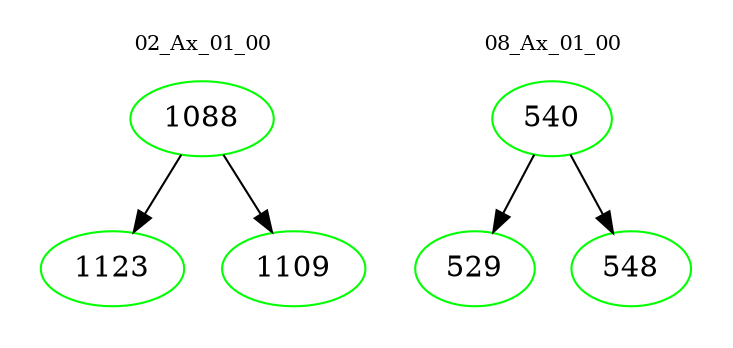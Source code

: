digraph{
subgraph cluster_0 {
color = white
label = "02_Ax_01_00";
fontsize=10;
T0_1088 [label="1088", color="green"]
T0_1088 -> T0_1123 [color="black"]
T0_1123 [label="1123", color="green"]
T0_1088 -> T0_1109 [color="black"]
T0_1109 [label="1109", color="green"]
}
subgraph cluster_1 {
color = white
label = "08_Ax_01_00";
fontsize=10;
T1_540 [label="540", color="green"]
T1_540 -> T1_529 [color="black"]
T1_529 [label="529", color="green"]
T1_540 -> T1_548 [color="black"]
T1_548 [label="548", color="green"]
}
}
